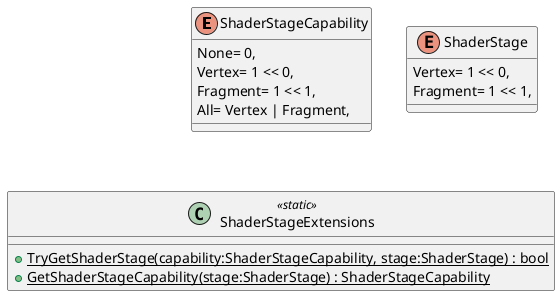 @startuml
enum ShaderStageCapability {
    None= 0,
    Vertex= 1 << 0,
    Fragment= 1 << 1,
    All= Vertex | Fragment,
}
enum ShaderStage {
    Vertex= 1 << 0,
    Fragment= 1 << 1,
}
class ShaderStageExtensions <<static>> {
    + {static} TryGetShaderStage(capability:ShaderStageCapability, stage:ShaderStage) : bool
    + {static} GetShaderStageCapability(stage:ShaderStage) : ShaderStageCapability
}
@enduml
